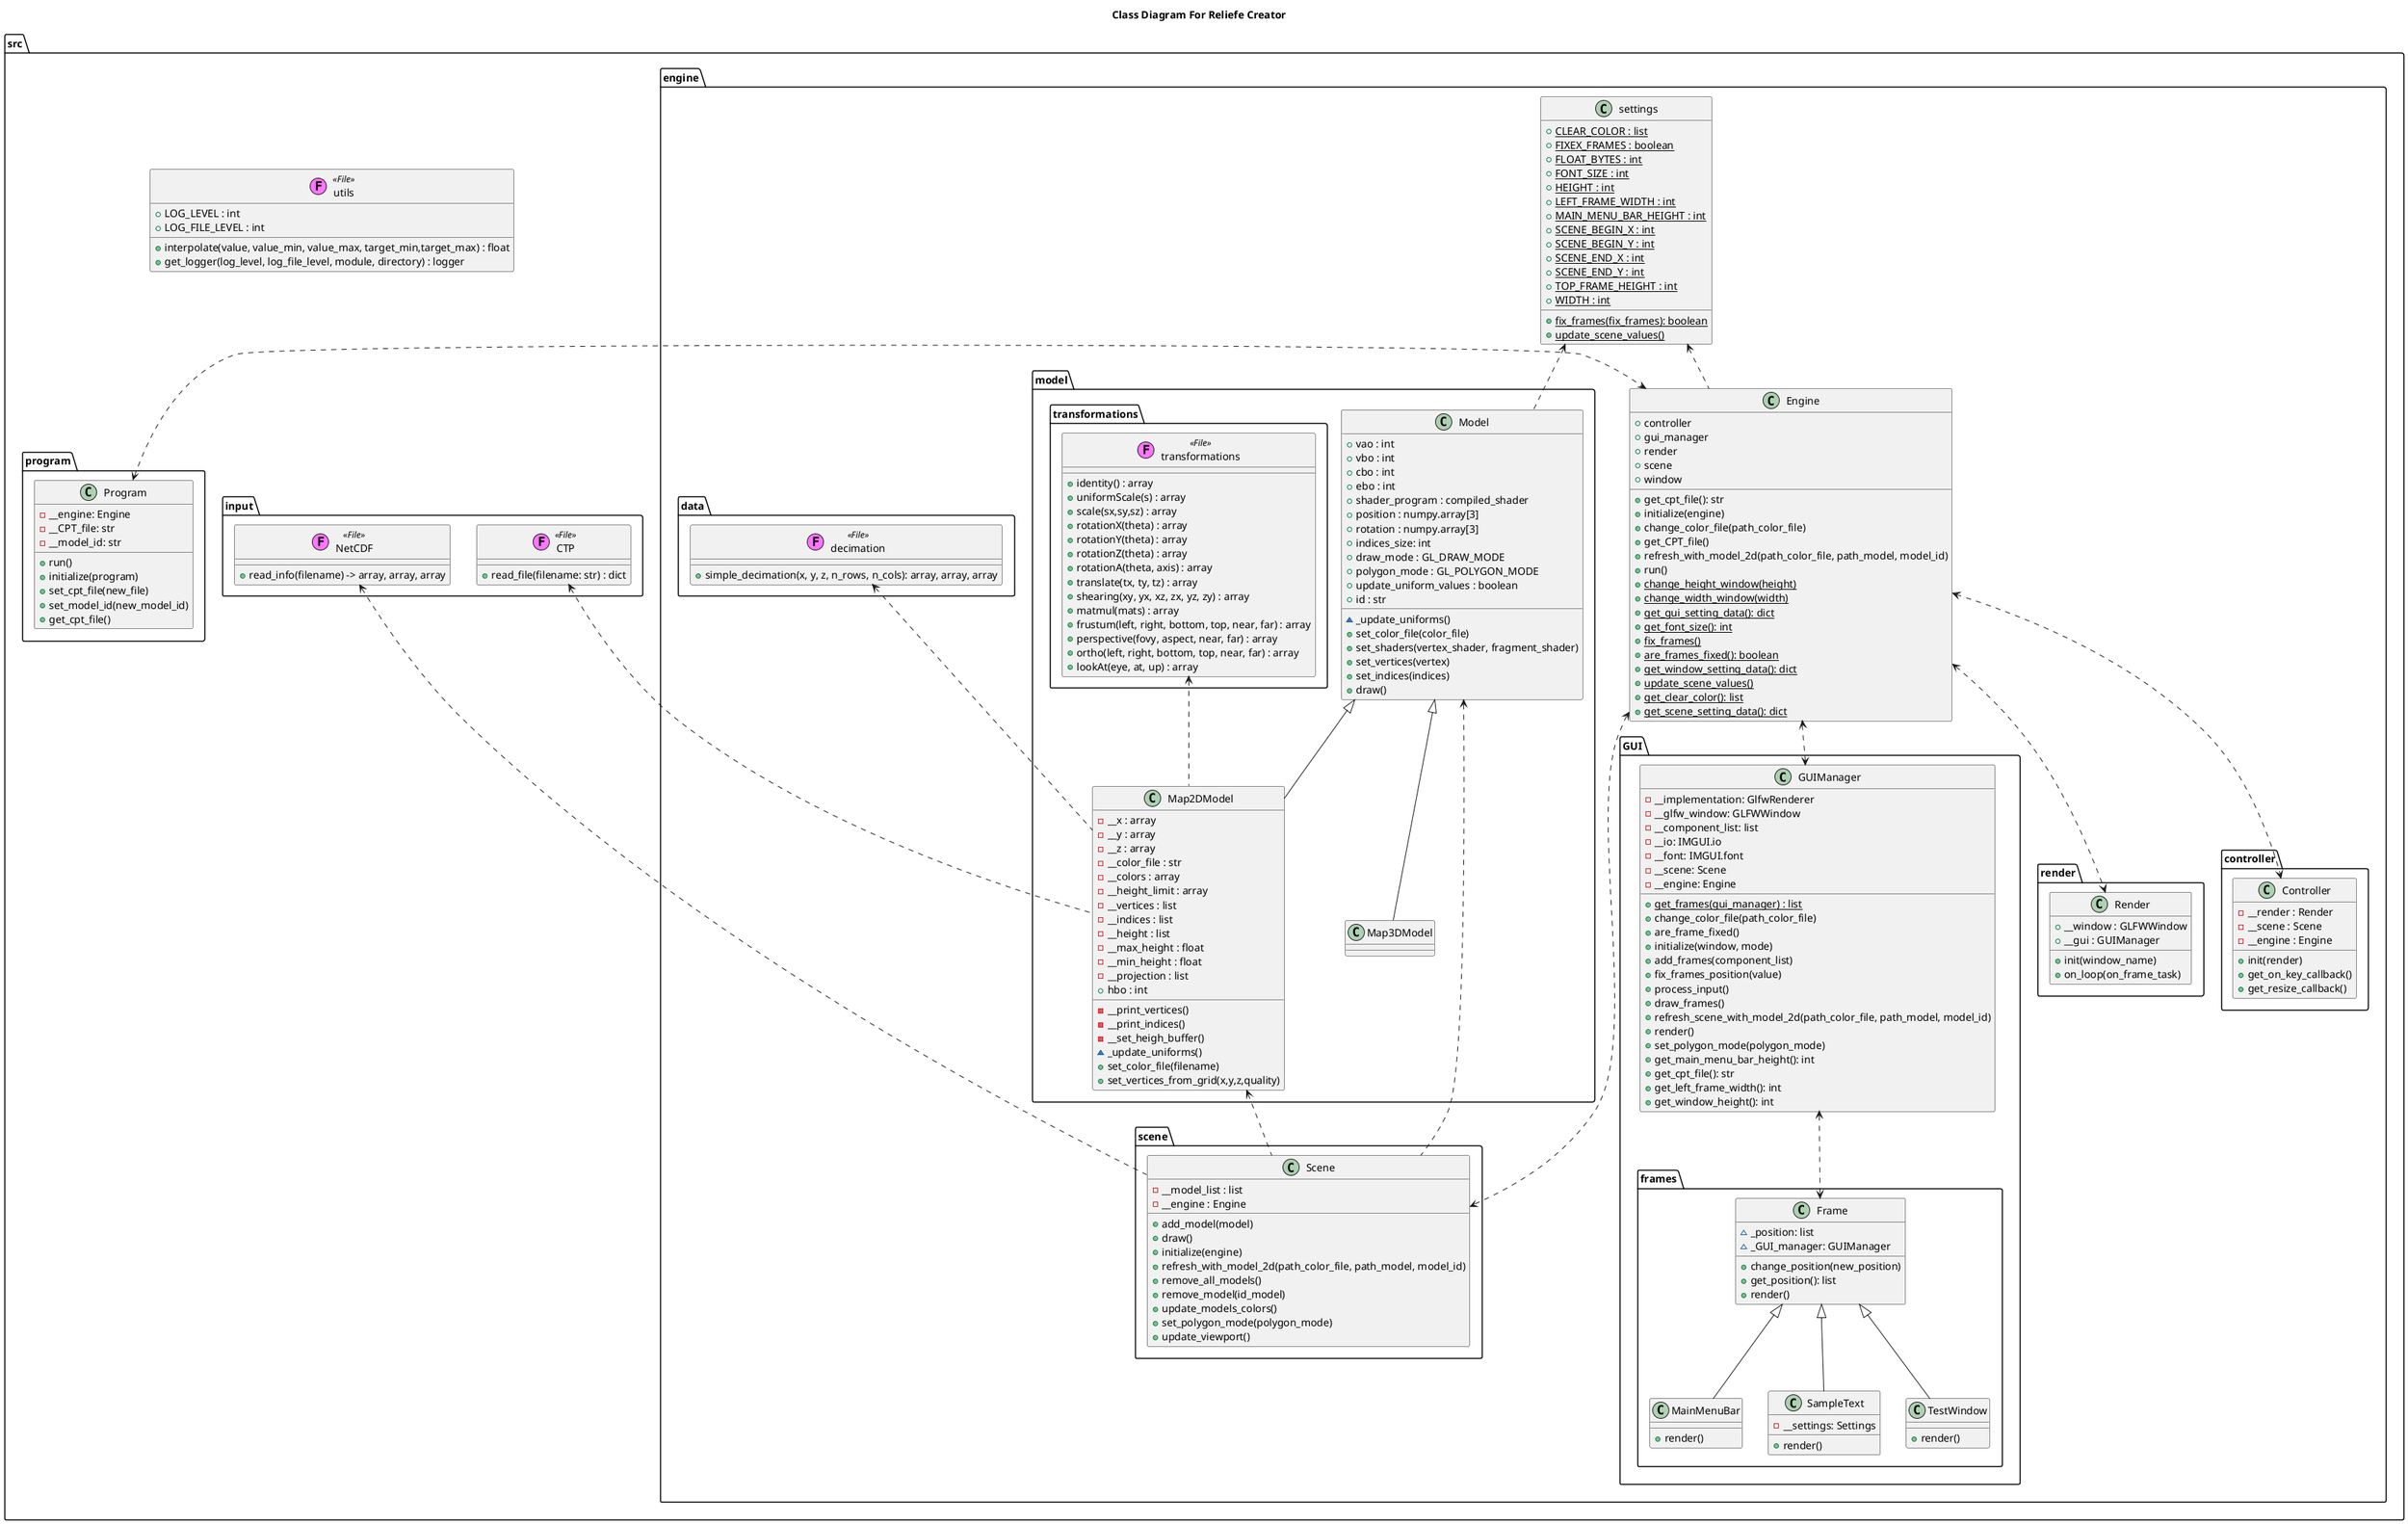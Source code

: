 @startuml

' Variable definition
!$file = "(F,#ff75ff) File"

' Configuration definition
title Class Diagram For Reliefe Creator
set namespaceSeparator .

' Package hierarchy
package src {
    package engine {
        package model {
            package transformations {}
        }
        package render {}
        package data {}
        package controller {}
        package GUI {
            package frames {}
        }
        package scene {}
    }
    package input {}
    package program {}
}


' Classes definition
class src.engine.GUI.GUIManager{
    - __implementation: GlfwRenderer
    - __glfw_window: GLFWWindow
    - __component_list: list
    - __io: IMGUI.io
    - __font: IMGUI.font
    - __scene: Scene
    - __engine: Engine

    {static} + get_frames(gui_manager) : list
    + change_color_file(path_color_file)
    + are_frame_fixed()
    + initialize(window, mode)
    + add_frames(component_list)
    + fix_frames_position(value)
    + process_input()
    + draw_frames()
    + refresh_scene_with_model_2d(path_color_file, path_model, model_id)
    + render()
    + set_polygon_mode(polygon_mode)
    + get_main_menu_bar_height(): int
    + get_cpt_file(): str
    + get_left_frame_width(): int
    + get_window_height(): int
}

class src.engine.settings  {
    {static} + CLEAR_COLOR : list
    {static} + fix_frames(fix_frames): boolean
    {static} + FIXEX_FRAMES : boolean
    {static} + FLOAT_BYTES : int
    {static} + FONT_SIZE : int
    {static} + HEIGHT : int
    {static} + LEFT_FRAME_WIDTH : int
    {static} + MAIN_MENU_BAR_HEIGHT : int
    {static} + SCENE_BEGIN_X : int
    {static} + SCENE_BEGIN_Y : int
    {static} + SCENE_END_X : int
    {static} + SCENE_END_Y : int
    {static} + TOP_FRAME_HEIGHT : int
    {static} + WIDTH : int
    {static} + update_scene_values()
}

class src.engine.model.transformations.transformations <<$file>> {
    + identity() : array
    + uniformScale(s) : array
    + scale(sx,sy,sz) : array
    + rotationX(theta) : array
    + rotationY(theta) : array
    + rotationZ(theta) : array
    + rotationA(theta, axis) : array
    + translate(tx, ty, tz) : array
    + shearing(xy, yx, xz, zx, yz, zy) : array
    + matmul(mats) : array
    + frustum(left, right, bottom, top, near, far) : array
    + perspective(fovy, aspect, near, far) : array
    + ortho(left, right, bottom, top, near, far) : array
    + lookAt(eye, at, up) : array
}


class src.engine.model.Model {

    + vao : int
    + vbo : int
    + cbo : int
    + ebo : int
    + shader_program : compiled_shader
    + position : numpy.array[3]
    + rotation : numpy.array[3]
    + indices_size: int
    + draw_mode : GL_DRAW_MODE
    + polygon_mode : GL_POLYGON_MODE
    + update_uniform_values : boolean
    + id : str

    ~ _update_uniforms()
    + set_color_file(color_file)
    + set_shaders(vertex_shader, fragment_shader)
    + set_vertices(vertex)
    + set_indices(indices)
    + draw()
}

class src.engine.render.Render {
    + __window : GLFWWindow
    + __gui : GUIManager
    + init(window_name)
    + on_loop(on_frame_task)
}

class src.input.NetCDF <<$file>> {
    + read_info(filename) -> array, array, array
}

class src.engine.data.decimation <<$file>>{
    + simple_decimation(x, y, z, n_rows, n_cols): array, array, array
}

class src.utils <<$file>>{
    + LOG_LEVEL : int
    + LOG_FILE_LEVEL : int
    + interpolate(value, value_min, value_max, target_min,target_max) : float
    + get_logger(log_level, log_file_level, module, directory) : logger
}

class src.engine.model.Map2DModel{
    - __x : array
    - __y : array
    - __z : array
    - __color_file : str
    - __colors : array
    - __height_limit : array
    - __vertices : list
    - __indices : list
    - __height : list
    - __max_height : float
    - __min_height : float
    - __projection : list
    + hbo : int

    - __print_vertices()
    - __print_indices()
    - __set_heigh_buffer()
    ~ _update_uniforms()
    + set_color_file(filename)
    + set_vertices_from_grid(x,y,z,quality)

}

class src.input.CTP <<$file>> {
    + read_file(filename: str) : dict
}

class src.engine.model.Map3DModel{

}

'class src.main <<$file>> {
'
'}

class src.engine.GUI.frames.Frame {
    ~ _position: list
    ~ _GUI_manager: GUIManager

    + change_position(new_position)
    + get_position(): list
    + render()
}

class src.engine.GUI.frames.MainMenuBar {
    + render()
}

class src.engine.GUI.frames.SampleText {
    - __settings: Settings
    + render()
}

class src.engine.GUI.frames.TestWindow {
    + render()
}

class src.engine.controller.Controller {
    - __render : Render
    - __scene : Scene
    - __engine : Engine
    + init(render)
    + get_on_key_callback()
    + get_resize_callback()
}

class src.engine.scene.Scene {
    - __model_list : list
    - __engine : Engine
    + add_model(model)
    + draw()
    + initialize(engine)
    + refresh_with_model_2d(path_color_file, path_model, model_id)
    + remove_all_models()
    + remove_model(id_model)
    + update_models_colors()
    + set_polygon_mode(polygon_mode)
    + update_viewport()
}

class src.engine.Engine {
    + controller
    + get_cpt_file(): str
    + gui_manager
    + render
    + scene
    + window
    + initialize(engine)
    + change_color_file(path_color_file)
    + get_CPT_file()
    + refresh_with_model_2d(path_color_file, path_model, model_id)
    + run()
    {static} + change_height_window(height)
    {static} + change_width_window(width)
    {static} + get_gui_setting_data(): dict
    {static} + get_font_size(): int
    {static} + fix_frames()
    {static} + are_frames_fixed(): boolean
    {static} + get_window_setting_data(): dict
    {static} + update_scene_values()
    {static} + get_clear_color(): list
    {static} + get_scene_setting_data(): dict

}

class src.program.Program {

    - __engine: Engine
    - __CPT_file: str
    - __model_id: str

    + run()
    + initialize(program)
    + set_cpt_file(new_file)
    + set_model_id(new_model_id)
    + get_cpt_file()
}

' herency
src.engine.model.Map2DModel -u-|> src.engine.model.Model
src.engine.model.Map3DModel -u-|> src.engine.model.Model

src.engine.GUI.frames.MainMenuBar -u-|> src.engine.GUI.frames.Frame
src.engine.GUI.frames.SampleText -u-|> src.engine.GUI.frames.Frame
src.engine.GUI.frames.TestWindow -u-|> src.engine.GUI.frames.Frame

' uses
src.engine.model.Map2DModel -u.> src.engine.data.decimation
src.engine.model.Map2DModel -u.> src.engine.model.transformations.transformations
src.engine.model.Map2DModel -u.> src.input.CTP

src.engine.model.Model -u.> src.engine.settings

src.engine.Engine <-d.> src.engine.render.Render
src.engine.Engine <-d.> src.engine.GUI.GUIManager
src.engine.Engine <-d.> src.engine.controller.Controller
src.engine.Engine <-d.> src.engine.scene.Scene
src.engine.Engine -u.> src.engine.settings
src.engine.Engine <-l.> src.program.Program

src.engine.GUI.frames.Frame <-u.> src.engine.GUI.GUIManager

src.engine.scene.Scene -u.> src.engine.model.Map2DModel
src.engine.scene.Scene -u.> src.engine.model.Model
src.engine.scene.Scene -u.> src.input.NetCDF
@enduml